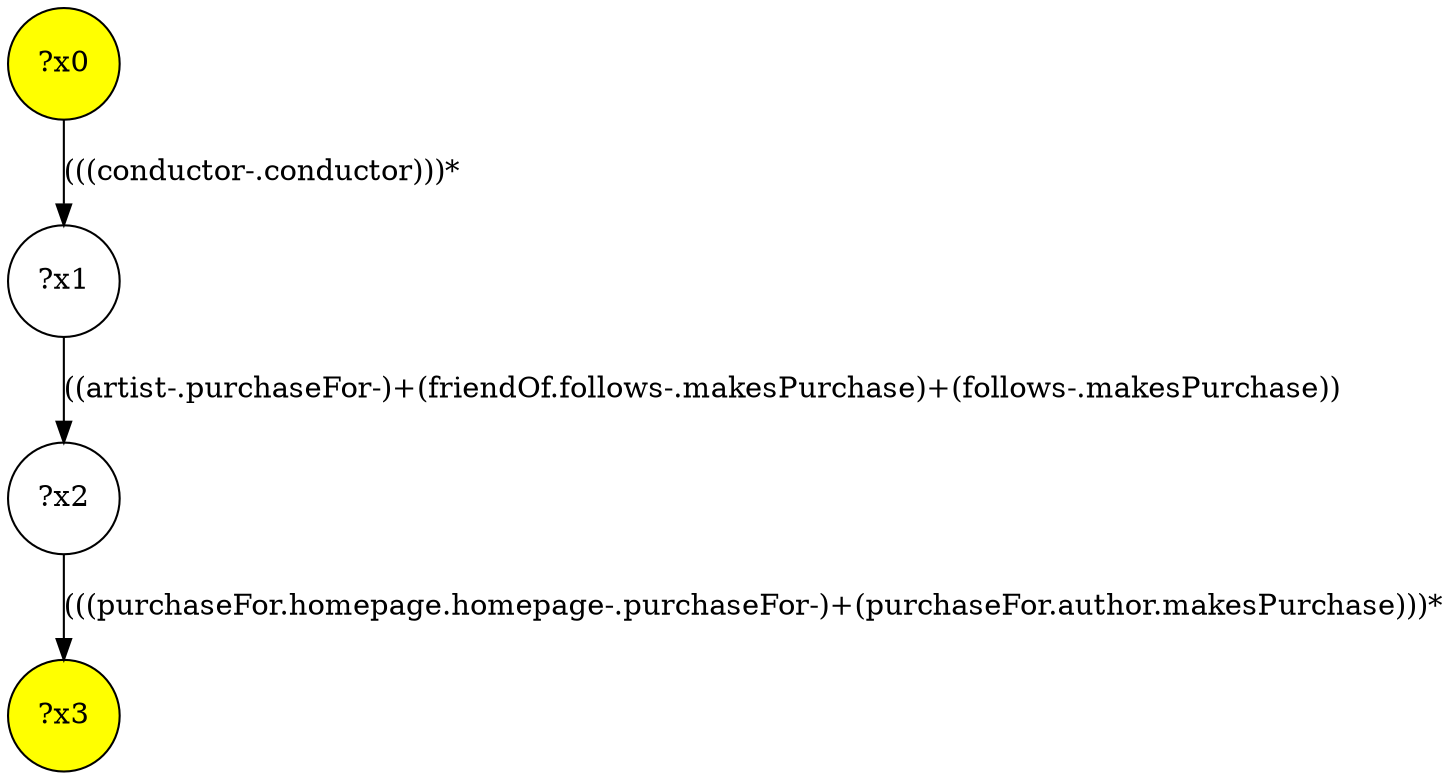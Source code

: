 digraph g {
	x0 [fillcolor="yellow", style="filled," shape=circle, label="?x0"];
	x3 [fillcolor="yellow", style="filled," shape=circle, label="?x3"];
	x1 [shape=circle, label="?x1"];
	x0 -> x1 [label="(((conductor-.conductor)))*"];
	x2 [shape=circle, label="?x2"];
	x1 -> x2 [label="((artist-.purchaseFor-)+(friendOf.follows-.makesPurchase)+(follows-.makesPurchase))"];
	x2 -> x3 [label="(((purchaseFor.homepage.homepage-.purchaseFor-)+(purchaseFor.author.makesPurchase)))*"];
}
